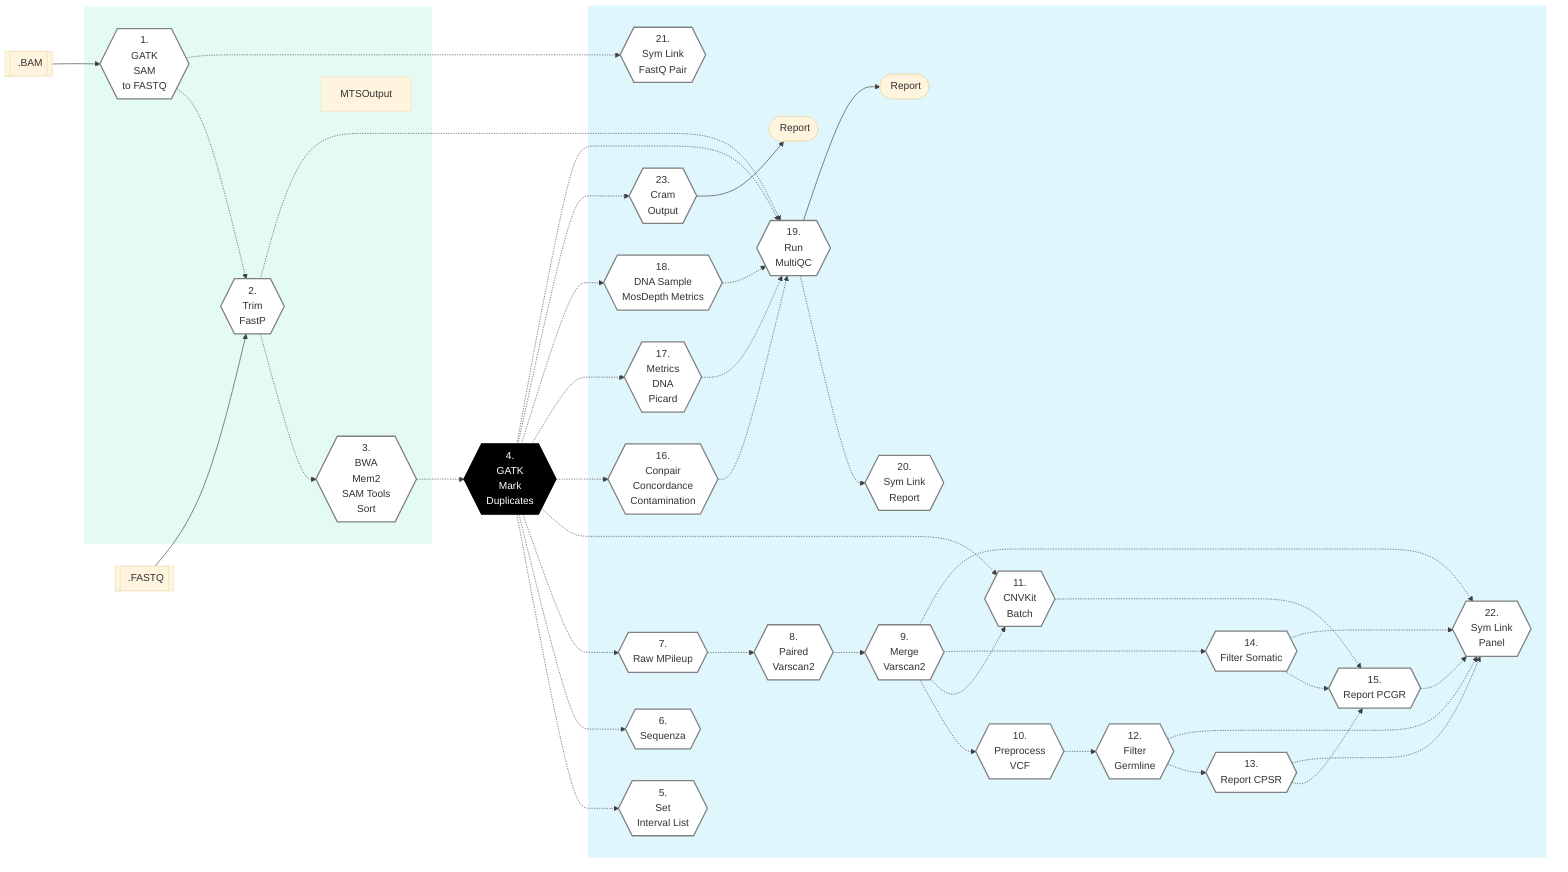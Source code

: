 %%{init: {'theme': 'base', 'themeVariables': { 'lineColor': '#404040'}}}%%

        %% GenPipes Schema for dnaseq.py
        %% Ref: https://bitbucket.org/mugqic/genpipes/src/master/pipelines/dnaseq/
        %% Author Shaloo Shalini <shalz@hotmail.com>
        %% -t somatic_fastpass

        graph LR
        Node1{{ 1. <br/> GATK<br/>SAM<br/>to FASTQ }}:::nodefill
        Node2{{ 2. <br/> Trim<br/>FastP }}:::nodefill
        Node3{{ 3. <br/> BWA<br/>Mem2<br/>SAM Tools<br/>Sort }}:::nodefill
        Node4{{ 4. <br/> GATK<br/>Mark<br/>Duplicates }}:::nodefillblack
        Node5{{ 5. <br/> Set<br/>Interval List }}:::nodefill
        Node6{{ 6. <br/> Sequenza }}:::nodefill
        Node7{{ 7. <br/> Raw MPileup }}:::nodefill
        Node8{{ 8. <br/> Paired<br/>Varscan2 }}:::nodefill
        Node9{{ 9. <br/> Merge<br/>Varscan2 }}:::nodefill
        Node10{{ 10. <br/> Preprocess<br/>VCF }}:::nodefill
        Node11{{ 11. <br/> CNVKit<br/>Batch }}:::nodefill
        Node12{{ 12. <br/> Filter<br/>Germline }}:::nodefill
        Node13{{ 13. <br/> Report CPSR }}:::nodefill
        Node14{{ 14. <br/> Filter Somatic }}:::nodefill      
        Node15{{ 15. <br/> Report PCGR }}:::nodefill
        Node16{{ 16. <br/> Conpair<br/>Concordance<br/>Contamination }}:::nodefill
        Node17{{ 17. <br/> Metrics<br/>DNA<br/>Picard }}:::nodefill
        Node18{{ 18. <br/> DNA Sample <br/> MosDepth Metrics }}:::nodefill
        Node19{{ 19. <br/> Run<br/>MultiQC }}:::nodefill
        Node20{{ 20. <br/> Sym Link<br/>Report }}:::nodefill
        Node21{{ 21. <br/> Sym Link<br/>FastQ Pair }}:::nodefill
        Node22{{ 22. <br/> Sym Link<br/>Panel }}:::nodefill
        Node23{{ 23. <br/> Cram<br/>Output  }}:::nodefill

        Input1[[fa:fa-file-archive-o .BAM]]
        Input2[[fa:fa-file-archive-o .FASTQ]]

   
        MultiQCOP([fa:fa-sticky-note-o Report ])
        CramOP([fa:fa-sticky-note-o Report ])

        Input1 --> Node1
        Input2 --> Node2

        Node1 -.-> Node2 & Node21
        Node2 -.-> Node3 -.-> Node4
        Node4 -.-> Node5 & Node6 & Node7 & Node11 & Node16 & Node17 & Node18 & Node23
        Node7 -.-> Node8 -.-> Node9 -.-> Node10
        Node9 -.-> Node11 & Node14
        Node10 -.-> Node12 -.-> Node13
        Node11 & Node13 & Node14 -.-> Node15
        Node2 & Node4 & Node16 & Node17 & Node18 -.-> Node19
        Node19 -.-> Node20
        Node9 & Node12 & Node13 & Node14 & Node15 -.-> Node22

        Node19 --> MultiQCOP
        Node23 --> CramOP

        subgraph readSetSteps[" "]
          Node1
          Node2
          Node3
          MTSOutput
        end
        subgraph sampleSetSteps[" "]
          Node5
          Node6
          Node7
          Node8
          Node9
          Node10
          Node11
          Node12
          Node13
          Node14
          Node15
          Node16
          Node17
          Node18
          Node19
          Node20
          Node21
          Node22
          Node23
          MultiQCOP
          CramOP
        end

        classDef greenRect fill:#E4FBF4,stroke:white
        class readSetSteps greenRect
        classDef blueRect fill:#DEF6FC,stroke:white
        class sampleSetSteps blueRect
        classDef transparentRect fill:#DEF6FC,stroke:gray
        classDef nodefill fill:#ffffff,stroke:gray,stroke-width:2px
        classDef nodefillblack fill:black,stroke:black,color:white,stroke-width:2px